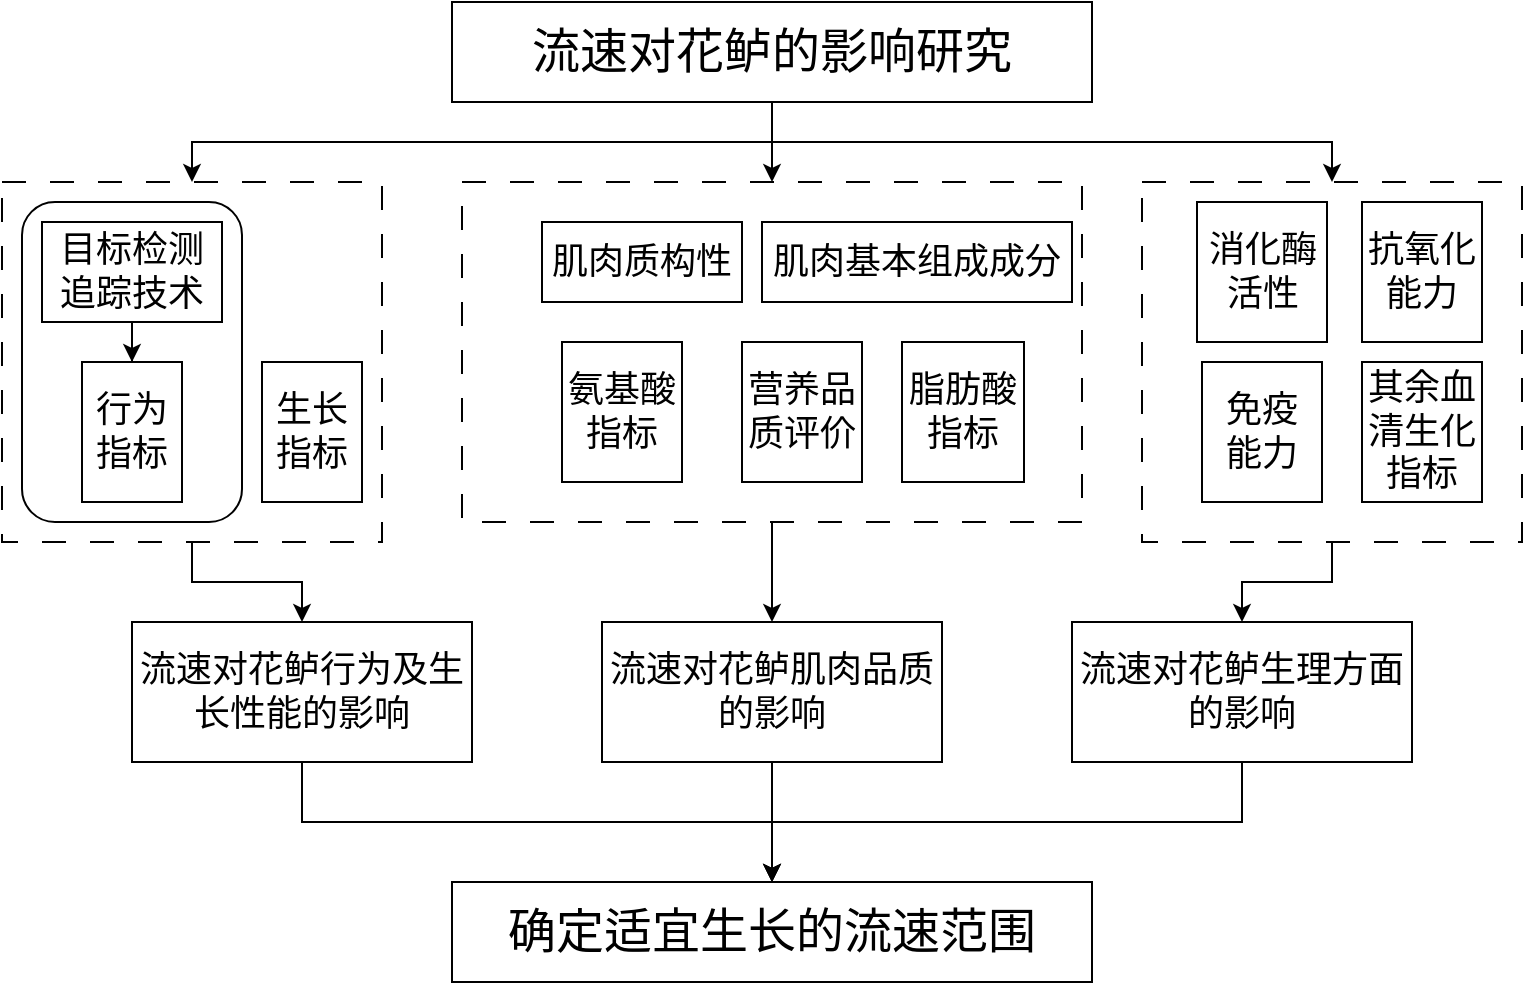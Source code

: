 <mxfile version="22.1.21" type="github">
  <diagram name="第 1 页" id="CtyJo2P3b-6Lu_mJbqTz">
    <mxGraphModel dx="1173" dy="631" grid="1" gridSize="10" guides="1" tooltips="1" connect="1" arrows="1" fold="1" page="1" pageScale="1" pageWidth="827" pageHeight="1169" math="0" shadow="0">
      <root>
        <mxCell id="0" />
        <mxCell id="1" parent="0" />
        <mxCell id="cEEFSIKz6-tTlmyAI1KE-26" style="edgeStyle=orthogonalEdgeStyle;rounded=0;orthogonalLoop=1;jettySize=auto;html=1;exitX=0.5;exitY=1;exitDx=0;exitDy=0;entryX=0.5;entryY=0;entryDx=0;entryDy=0;" parent="1" source="cEEFSIKz6-tTlmyAI1KE-1" target="cEEFSIKz6-tTlmyAI1KE-3" edge="1">
          <mxGeometry relative="1" as="geometry" />
        </mxCell>
        <mxCell id="cEEFSIKz6-tTlmyAI1KE-27" style="edgeStyle=orthogonalEdgeStyle;rounded=0;orthogonalLoop=1;jettySize=auto;html=1;exitX=0.5;exitY=1;exitDx=0;exitDy=0;entryX=0.5;entryY=0;entryDx=0;entryDy=0;" parent="1" source="cEEFSIKz6-tTlmyAI1KE-1" target="cEEFSIKz6-tTlmyAI1KE-11" edge="1">
          <mxGeometry relative="1" as="geometry" />
        </mxCell>
        <mxCell id="cEEFSIKz6-tTlmyAI1KE-28" style="edgeStyle=orthogonalEdgeStyle;rounded=0;orthogonalLoop=1;jettySize=auto;html=1;exitX=0.5;exitY=1;exitDx=0;exitDy=0;" parent="1" source="cEEFSIKz6-tTlmyAI1KE-1" target="cEEFSIKz6-tTlmyAI1KE-12" edge="1">
          <mxGeometry relative="1" as="geometry" />
        </mxCell>
        <mxCell id="cEEFSIKz6-tTlmyAI1KE-1" value="&lt;font style=&quot;font-size: 24px;&quot; face=&quot;宋体&quot;&gt;流速对花鲈的影响研究&lt;/font&gt;" style="rounded=0;whiteSpace=wrap;html=1;" parent="1" vertex="1">
          <mxGeometry x="245" y="40" width="320" height="50" as="geometry" />
        </mxCell>
        <mxCell id="cEEFSIKz6-tTlmyAI1KE-29" style="edgeStyle=orthogonalEdgeStyle;rounded=0;orthogonalLoop=1;jettySize=auto;html=1;exitX=0.5;exitY=1;exitDx=0;exitDy=0;entryX=0.5;entryY=0;entryDx=0;entryDy=0;" parent="1" source="cEEFSIKz6-tTlmyAI1KE-3" target="cEEFSIKz6-tTlmyAI1KE-23" edge="1">
          <mxGeometry relative="1" as="geometry" />
        </mxCell>
        <mxCell id="cEEFSIKz6-tTlmyAI1KE-3" value="" style="rounded=0;whiteSpace=wrap;html=1;fillColor=none;dashed=1;dashPattern=12 12;" parent="1" vertex="1">
          <mxGeometry x="20" y="130" width="190" height="180" as="geometry" />
        </mxCell>
        <mxCell id="cEEFSIKz6-tTlmyAI1KE-8" value="" style="edgeStyle=orthogonalEdgeStyle;rounded=0;orthogonalLoop=1;jettySize=auto;html=1;" parent="1" source="cEEFSIKz6-tTlmyAI1KE-4" target="cEEFSIKz6-tTlmyAI1KE-6" edge="1">
          <mxGeometry relative="1" as="geometry" />
        </mxCell>
        <mxCell id="cEEFSIKz6-tTlmyAI1KE-4" value="&lt;font style=&quot;font-size: 18px;&quot; face=&quot;宋体&quot;&gt;目标检测追踪技术&lt;/font&gt;" style="rounded=0;whiteSpace=wrap;html=1;" parent="1" vertex="1">
          <mxGeometry x="40" y="150" width="90" height="50" as="geometry" />
        </mxCell>
        <mxCell id="cEEFSIKz6-tTlmyAI1KE-5" value="&lt;font face=&quot;宋体&quot; style=&quot;font-size: 18px;&quot;&gt;生长指标&lt;/font&gt;" style="rounded=0;whiteSpace=wrap;html=1;" parent="1" vertex="1">
          <mxGeometry x="150" y="220" width="50" height="70" as="geometry" />
        </mxCell>
        <mxCell id="cEEFSIKz6-tTlmyAI1KE-6" value="&lt;font face=&quot;宋体&quot; style=&quot;font-size: 18px;&quot;&gt;行为指标&lt;/font&gt;" style="rounded=0;whiteSpace=wrap;html=1;" parent="1" vertex="1">
          <mxGeometry x="60" y="220" width="50" height="70" as="geometry" />
        </mxCell>
        <mxCell id="cEEFSIKz6-tTlmyAI1KE-9" value="" style="rounded=1;whiteSpace=wrap;html=1;fillColor=none;" parent="1" vertex="1">
          <mxGeometry x="30" y="140" width="110" height="160" as="geometry" />
        </mxCell>
        <mxCell id="cEEFSIKz6-tTlmyAI1KE-30" value="" style="edgeStyle=orthogonalEdgeStyle;rounded=0;orthogonalLoop=1;jettySize=auto;html=1;" parent="1" source="cEEFSIKz6-tTlmyAI1KE-11" target="cEEFSIKz6-tTlmyAI1KE-24" edge="1">
          <mxGeometry relative="1" as="geometry" />
        </mxCell>
        <mxCell id="cEEFSIKz6-tTlmyAI1KE-11" value="" style="rounded=0;whiteSpace=wrap;html=1;fillColor=none;dashed=1;dashPattern=12 12;" parent="1" vertex="1">
          <mxGeometry x="250" y="130" width="310" height="170" as="geometry" />
        </mxCell>
        <mxCell id="cEEFSIKz6-tTlmyAI1KE-31" value="" style="edgeStyle=orthogonalEdgeStyle;rounded=0;orthogonalLoop=1;jettySize=auto;html=1;" parent="1" source="cEEFSIKz6-tTlmyAI1KE-12" target="cEEFSIKz6-tTlmyAI1KE-25" edge="1">
          <mxGeometry relative="1" as="geometry" />
        </mxCell>
        <mxCell id="cEEFSIKz6-tTlmyAI1KE-12" value="" style="rounded=0;whiteSpace=wrap;html=1;fillColor=none;dashed=1;dashPattern=12 12;" parent="1" vertex="1">
          <mxGeometry x="590" y="130" width="190" height="180" as="geometry" />
        </mxCell>
        <mxCell id="cEEFSIKz6-tTlmyAI1KE-13" value="&lt;font face=&quot;宋体&quot; style=&quot;font-size: 18px;&quot;&gt;肌肉质构性&lt;/font&gt;" style="rounded=0;whiteSpace=wrap;html=1;" parent="1" vertex="1">
          <mxGeometry x="290" y="150" width="100" height="40" as="geometry" />
        </mxCell>
        <mxCell id="cEEFSIKz6-tTlmyAI1KE-14" value="&lt;font face=&quot;宋体&quot; style=&quot;font-size: 18px;&quot;&gt;肌肉基本组成成分&lt;/font&gt;" style="rounded=0;whiteSpace=wrap;html=1;" parent="1" vertex="1">
          <mxGeometry x="400" y="150" width="155" height="40" as="geometry" />
        </mxCell>
        <mxCell id="cEEFSIKz6-tTlmyAI1KE-15" value="&lt;font face=&quot;宋体&quot; style=&quot;font-size: 18px;&quot;&gt;氨基酸指标&lt;/font&gt;" style="rounded=0;whiteSpace=wrap;html=1;" parent="1" vertex="1">
          <mxGeometry x="300" y="210" width="60" height="70" as="geometry" />
        </mxCell>
        <mxCell id="cEEFSIKz6-tTlmyAI1KE-16" value="&lt;font face=&quot;宋体&quot; style=&quot;font-size: 18px;&quot;&gt;脂肪酸指标&lt;/font&gt;" style="rounded=0;whiteSpace=wrap;html=1;" parent="1" vertex="1">
          <mxGeometry x="470" y="210" width="61" height="70" as="geometry" />
        </mxCell>
        <mxCell id="cEEFSIKz6-tTlmyAI1KE-17" value="&lt;font face=&quot;宋体&quot; style=&quot;font-size: 18px;&quot;&gt;消化酶活性&lt;/font&gt;" style="rounded=0;whiteSpace=wrap;html=1;" parent="1" vertex="1">
          <mxGeometry x="617.5" y="140" width="65" height="70" as="geometry" />
        </mxCell>
        <mxCell id="cEEFSIKz6-tTlmyAI1KE-18" value="&lt;font face=&quot;宋体&quot; style=&quot;font-size: 18px;&quot;&gt;抗氧化能力&lt;/font&gt;" style="rounded=0;whiteSpace=wrap;html=1;" parent="1" vertex="1">
          <mxGeometry x="700" y="140" width="60" height="70" as="geometry" />
        </mxCell>
        <mxCell id="cEEFSIKz6-tTlmyAI1KE-19" value="&lt;font face=&quot;宋体&quot; style=&quot;font-size: 18px;&quot;&gt;免疫&lt;br&gt;能力&lt;/font&gt;" style="rounded=0;whiteSpace=wrap;html=1;" parent="1" vertex="1">
          <mxGeometry x="620" y="220" width="60" height="70" as="geometry" />
        </mxCell>
        <mxCell id="cEEFSIKz6-tTlmyAI1KE-21" value="&lt;font face=&quot;宋体&quot; style=&quot;font-size: 18px;&quot;&gt;其余血清生化指标&lt;/font&gt;" style="rounded=0;whiteSpace=wrap;html=1;" parent="1" vertex="1">
          <mxGeometry x="700" y="220" width="60" height="70" as="geometry" />
        </mxCell>
        <mxCell id="cEEFSIKz6-tTlmyAI1KE-34" style="edgeStyle=orthogonalEdgeStyle;rounded=0;orthogonalLoop=1;jettySize=auto;html=1;" parent="1" source="cEEFSIKz6-tTlmyAI1KE-23" target="cEEFSIKz6-tTlmyAI1KE-33" edge="1">
          <mxGeometry relative="1" as="geometry" />
        </mxCell>
        <mxCell id="cEEFSIKz6-tTlmyAI1KE-23" value="&lt;font style=&quot;font-size: 18px;&quot; face=&quot;宋体&quot;&gt;流速对花鲈行为及生长性能的影响&lt;/font&gt;" style="rounded=0;whiteSpace=wrap;html=1;" parent="1" vertex="1">
          <mxGeometry x="85" y="350" width="170" height="70" as="geometry" />
        </mxCell>
        <mxCell id="cEEFSIKz6-tTlmyAI1KE-37" style="edgeStyle=orthogonalEdgeStyle;rounded=0;orthogonalLoop=1;jettySize=auto;html=1;entryX=0.5;entryY=0;entryDx=0;entryDy=0;" parent="1" source="cEEFSIKz6-tTlmyAI1KE-24" target="cEEFSIKz6-tTlmyAI1KE-33" edge="1">
          <mxGeometry relative="1" as="geometry" />
        </mxCell>
        <mxCell id="cEEFSIKz6-tTlmyAI1KE-24" value="&lt;font style=&quot;font-size: 18px;&quot; face=&quot;宋体&quot;&gt;流速对花鲈肌肉品质的影响&lt;/font&gt;" style="rounded=0;whiteSpace=wrap;html=1;" parent="1" vertex="1">
          <mxGeometry x="320" y="350" width="170" height="70" as="geometry" />
        </mxCell>
        <mxCell id="cEEFSIKz6-tTlmyAI1KE-38" style="edgeStyle=orthogonalEdgeStyle;rounded=0;orthogonalLoop=1;jettySize=auto;html=1;entryX=0.5;entryY=0;entryDx=0;entryDy=0;" parent="1" source="cEEFSIKz6-tTlmyAI1KE-25" target="cEEFSIKz6-tTlmyAI1KE-33" edge="1">
          <mxGeometry relative="1" as="geometry" />
        </mxCell>
        <mxCell id="cEEFSIKz6-tTlmyAI1KE-25" value="&lt;font style=&quot;font-size: 18px;&quot; face=&quot;宋体&quot;&gt;流速对花鲈生理方面的影响&lt;/font&gt;" style="rounded=0;whiteSpace=wrap;html=1;" parent="1" vertex="1">
          <mxGeometry x="555" y="350" width="170" height="70" as="geometry" />
        </mxCell>
        <mxCell id="cEEFSIKz6-tTlmyAI1KE-33" value="&lt;font style=&quot;font-size: 24px;&quot; face=&quot;宋体&quot;&gt;确定适宜生长的流速范围&lt;/font&gt;" style="rounded=0;whiteSpace=wrap;html=1;" parent="1" vertex="1">
          <mxGeometry x="245" y="480" width="320" height="50" as="geometry" />
        </mxCell>
        <mxCell id="5IbB4AMQtQIc0jSTHKKz-3" value="&lt;font face=&quot;宋体&quot; style=&quot;font-size: 18px;&quot;&gt;营养品质评价&lt;/font&gt;" style="rounded=0;whiteSpace=wrap;html=1;" vertex="1" parent="1">
          <mxGeometry x="390" y="210" width="60" height="70" as="geometry" />
        </mxCell>
      </root>
    </mxGraphModel>
  </diagram>
</mxfile>
